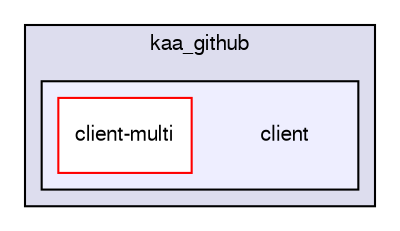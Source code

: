 digraph "/data/git/kaa_github/client" {
  bgcolor=transparent;
  compound=true
  node [ fontsize="10", fontname="FreeSans"];
  edge [ labelfontsize="10", labelfontname="FreeSans"];
  subgraph clusterdir_75a97b331b52705b2b0d7a1bbfe8d803 {
    graph [ bgcolor="#ddddee", pencolor="black", label="kaa_github" fontname="FreeSans", fontsize="10", URL="dir_75a97b331b52705b2b0d7a1bbfe8d803.html"]
  subgraph clusterdir_82c16c299925ce2bd9155ccc4d745e00 {
    graph [ bgcolor="#eeeeff", pencolor="black", label="" URL="dir_82c16c299925ce2bd9155ccc4d745e00.html"];
    dir_82c16c299925ce2bd9155ccc4d745e00 [shape=plaintext label="client"];
    dir_6dc648001f11f653faa6ca21817fa16e [shape=box label="client-multi" color="red" fillcolor="white" style="filled" URL="dir_6dc648001f11f653faa6ca21817fa16e.html"];
  }
  }
}
